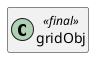 @startuml
set namespaceSeparator \\
hide members
hide << alias >> circle

class gridObj << final >>
@enduml
